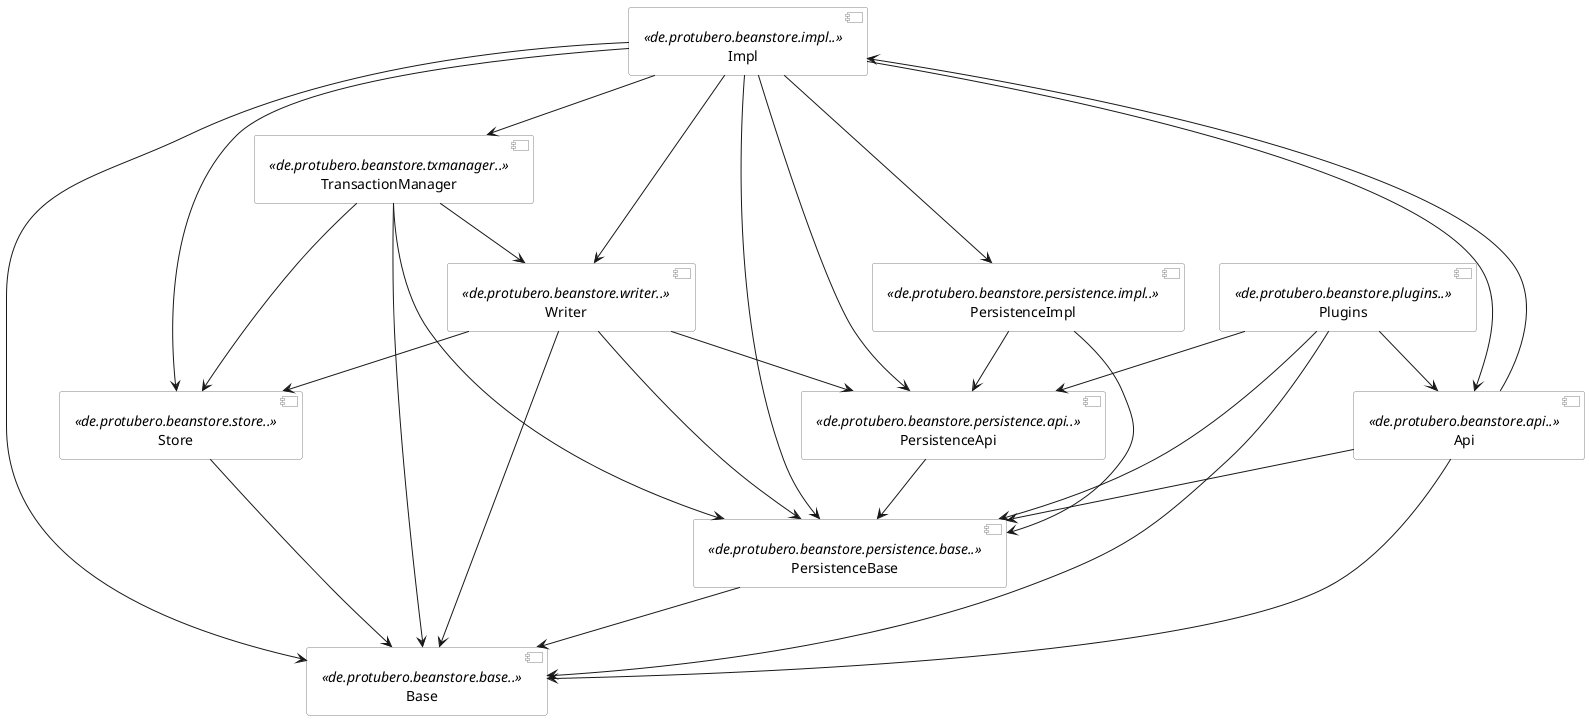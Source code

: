
@startuml
skinparam componentStyle uml2

skinparam component {
  BorderColor #grey
  BackgroundColor #white
}


[Base] <<de.protubero.beanstore.base..>>
[Store] <<de.protubero.beanstore.store..>>
[Writer] <<de.protubero.beanstore.writer..>>
[TransactionManager] <<de.protubero.beanstore.txmanager..>>
[Api] <<de.protubero.beanstore.api..>>
[Impl] <<de.protubero.beanstore.impl..>>

[PersistenceApi] <<de.protubero.beanstore.persistence.api..>>
[PersistenceBase] <<de.protubero.beanstore.persistence.base..>>
[PersistenceImpl] <<de.protubero.beanstore.persistence.impl..>>

[Plugins] <<de.protubero.beanstore.plugins..>>


[Store] --> Base

[Writer] --> Base
[Writer] --> Store

[TransactionManager] --> Base
[TransactionManager] --> Store
[TransactionManager] --> Writer

[Impl] --> Base
[Impl] --> Api
[Impl] --> Store
[Impl] --> Writer
[Impl] --> TransactionManager


[PersistenceBase] --> Base
[PersistenceApi] --> PersistenceBase
[PersistenceImpl] --> PersistenceApi
[PersistenceImpl] --> PersistenceBase

[Writer] --> PersistenceApi
[Writer] --> PersistenceBase

[Api] --> Impl
[Api] --> Base
[Api] --> PersistenceBase

[Impl] --> PersistenceImpl
[Impl] --> PersistenceBase
[Impl] --> PersistenceApi

[TransactionManager] --> PersistenceBase

[Plugins] --> Base
[Plugins] --> Api
[Plugins] --> PersistenceBase
[Plugins] --> PersistenceApi


@enduml

